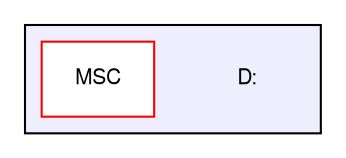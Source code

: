 digraph "D:" {
  compound=true
  node [ fontsize="10", fontname="FreeSans"];
  edge [ labelfontsize="10", labelfontname="FreeSans"];
  subgraph clusterdir_275089585c7fc1b5fd5d7d42c69cb1da {
    graph [ bgcolor="#eeeeff", pencolor="black", label="" URL="dir_275089585c7fc1b5fd5d7d42c69cb1da.html"];
    dir_275089585c7fc1b5fd5d7d42c69cb1da [shape=plaintext label="D:"];
    dir_d0f3a56ceed82ac1ce5ade4b8043e6fe [shape=box label="MSC" color="red" fillcolor="white" style="filled" URL="dir_d0f3a56ceed82ac1ce5ade4b8043e6fe.html"];
  }
}
